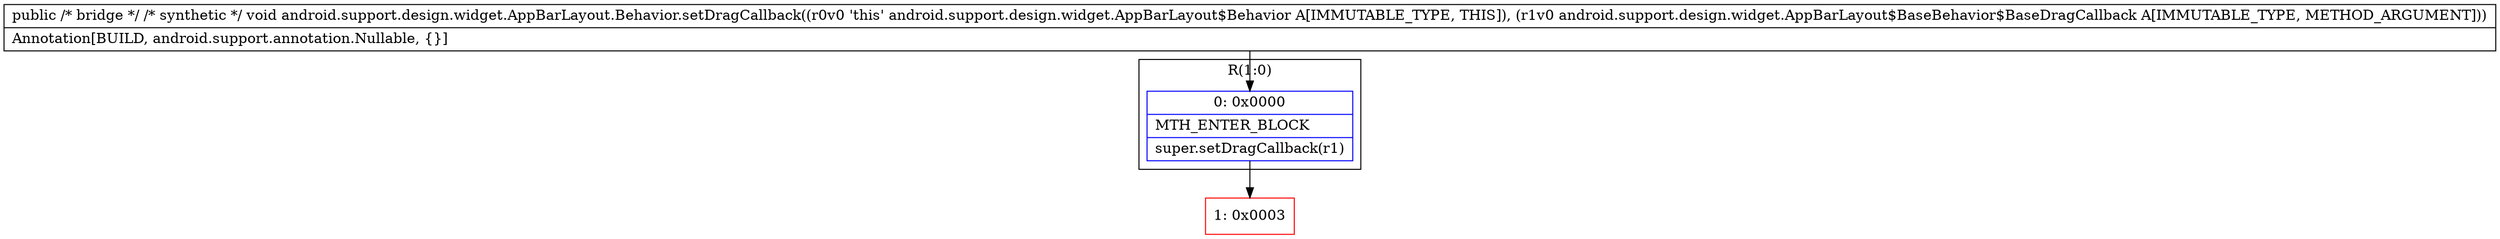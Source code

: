 digraph "CFG forandroid.support.design.widget.AppBarLayout.Behavior.setDragCallback(Landroid\/support\/design\/widget\/AppBarLayout$BaseBehavior$BaseDragCallback;)V" {
subgraph cluster_Region_1697287915 {
label = "R(1:0)";
node [shape=record,color=blue];
Node_0 [shape=record,label="{0\:\ 0x0000|MTH_ENTER_BLOCK\l|super.setDragCallback(r1)\l}"];
}
Node_1 [shape=record,color=red,label="{1\:\ 0x0003}"];
MethodNode[shape=record,label="{public \/* bridge *\/ \/* synthetic *\/ void android.support.design.widget.AppBarLayout.Behavior.setDragCallback((r0v0 'this' android.support.design.widget.AppBarLayout$Behavior A[IMMUTABLE_TYPE, THIS]), (r1v0 android.support.design.widget.AppBarLayout$BaseBehavior$BaseDragCallback A[IMMUTABLE_TYPE, METHOD_ARGUMENT]))  | Annotation[BUILD, android.support.annotation.Nullable, \{\}]\l}"];
MethodNode -> Node_0;
Node_0 -> Node_1;
}

